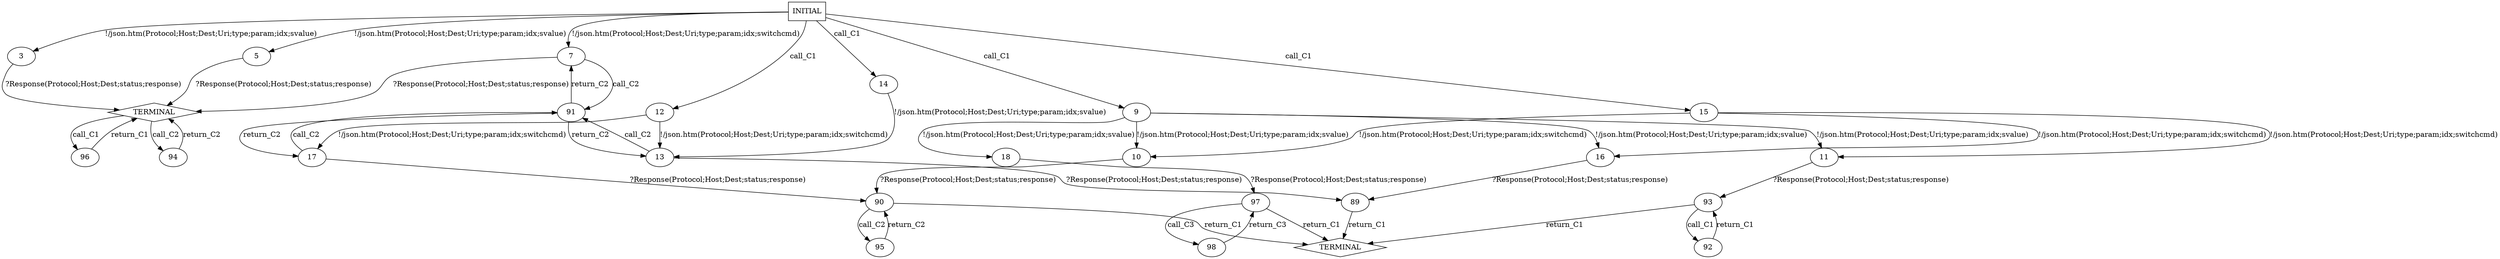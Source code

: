 digraph G {
  0 [label="INITIAL",shape=box];
  1 [label="TERMINAL",shape=diamond];
  3 [label="3"];
  5 [label="5"];
  7 [label="7"];
  8 [label="TERMINAL",shape=diamond];
  9 [label="9"];
  10 [label="10"];
  11 [label="11"];
  12 [label="12"];
  13 [label="13"];
  14 [label="14"];
  15 [label="15"];
  16 [label="16"];
  17 [label="17"];
  18 [label="18"];
  89 [label="89"];
  90 [label="90"];
  91 [label="91"];
  92 [label="92"];
  93 [label="93"];
  94 [label="94"];
  95 [label="95"];
  96 [label="96"];
  97 [label="97"];
  98 [label="98"];
0->3  [label="!/json.htm(Protocol;Host;Dest;Uri;type;param;idx;svalue)"];
3->1  [label="?Response(Protocol;Host;Dest;status;response)"];
0->5  [label="!/json.htm(Protocol;Host;Dest;Uri;type;param;idx;svalue)"];
5->1  [label="?Response(Protocol;Host;Dest;status;response)"];
0->7  [label="!/json.htm(Protocol;Host;Dest;Uri;type;param;idx;switchcmd)"];
7->1  [label="?Response(Protocol;Host;Dest;status;response)"];
9->18  [label="!/json.htm(Protocol;Host;Dest;Uri;type;param;idx;svalue)"];
9->11  [label="!/json.htm(Protocol;Host;Dest;Uri;type;param;idx;svalue)"];
9->10  [label="!/json.htm(Protocol;Host;Dest;Uri;type;param;idx;svalue)"];
9->16  [label="!/json.htm(Protocol;Host;Dest;Uri;type;param;idx;svalue)"];
10->90  [label="?Response(Protocol;Host;Dest;status;response)"];
11->93  [label="?Response(Protocol;Host;Dest;status;response)"];
12->17  [label="!/json.htm(Protocol;Host;Dest;Uri;type;param;idx;switchcmd)"];
12->13  [label="!/json.htm(Protocol;Host;Dest;Uri;type;param;idx;switchcmd)"];
13->89  [label="?Response(Protocol;Host;Dest;status;response)"];
14->13  [label="!/json.htm(Protocol;Host;Dest;Uri;type;param;idx;svalue)"];
15->11  [label="!/json.htm(Protocol;Host;Dest;Uri;type;param;idx;switchcmd)"];
15->10  [label="!/json.htm(Protocol;Host;Dest;Uri;type;param;idx;switchcmd)"];
15->16  [label="!/json.htm(Protocol;Host;Dest;Uri;type;param;idx;switchcmd)"];
16->89  [label="?Response(Protocol;Host;Dest;status;response)"];
17->90  [label="?Response(Protocol;Host;Dest;status;response)"];
18->97  [label="?Response(Protocol;Host;Dest;status;response)"];
0->9  [label="call_C1"];
0->15  [label="call_C1"];
0->14  [label="call_C1"];
0->12  [label="call_C1"];
89->8  [label="return_C1"];
90->8  [label="return_C1"];
91->17  [label="return_C2"];
17->91  [label="call_C2"];
91->7  [label="return_C2"];
7->91  [label="call_C2"];
91->13  [label="return_C2"];
13->91  [label="call_C2"];
92->93  [label="return_C1"];
93->92  [label="call_C1"];
93->8  [label="return_C1"];
94->1  [label="return_C2"];
1->94  [label="call_C2"];
95->90  [label="return_C2"];
90->95  [label="call_C2"];
96->1  [label="return_C1"];
1->96  [label="call_C1"];
97->8  [label="return_C1"];
98->97  [label="return_C3"];
97->98  [label="call_C3"];
}
